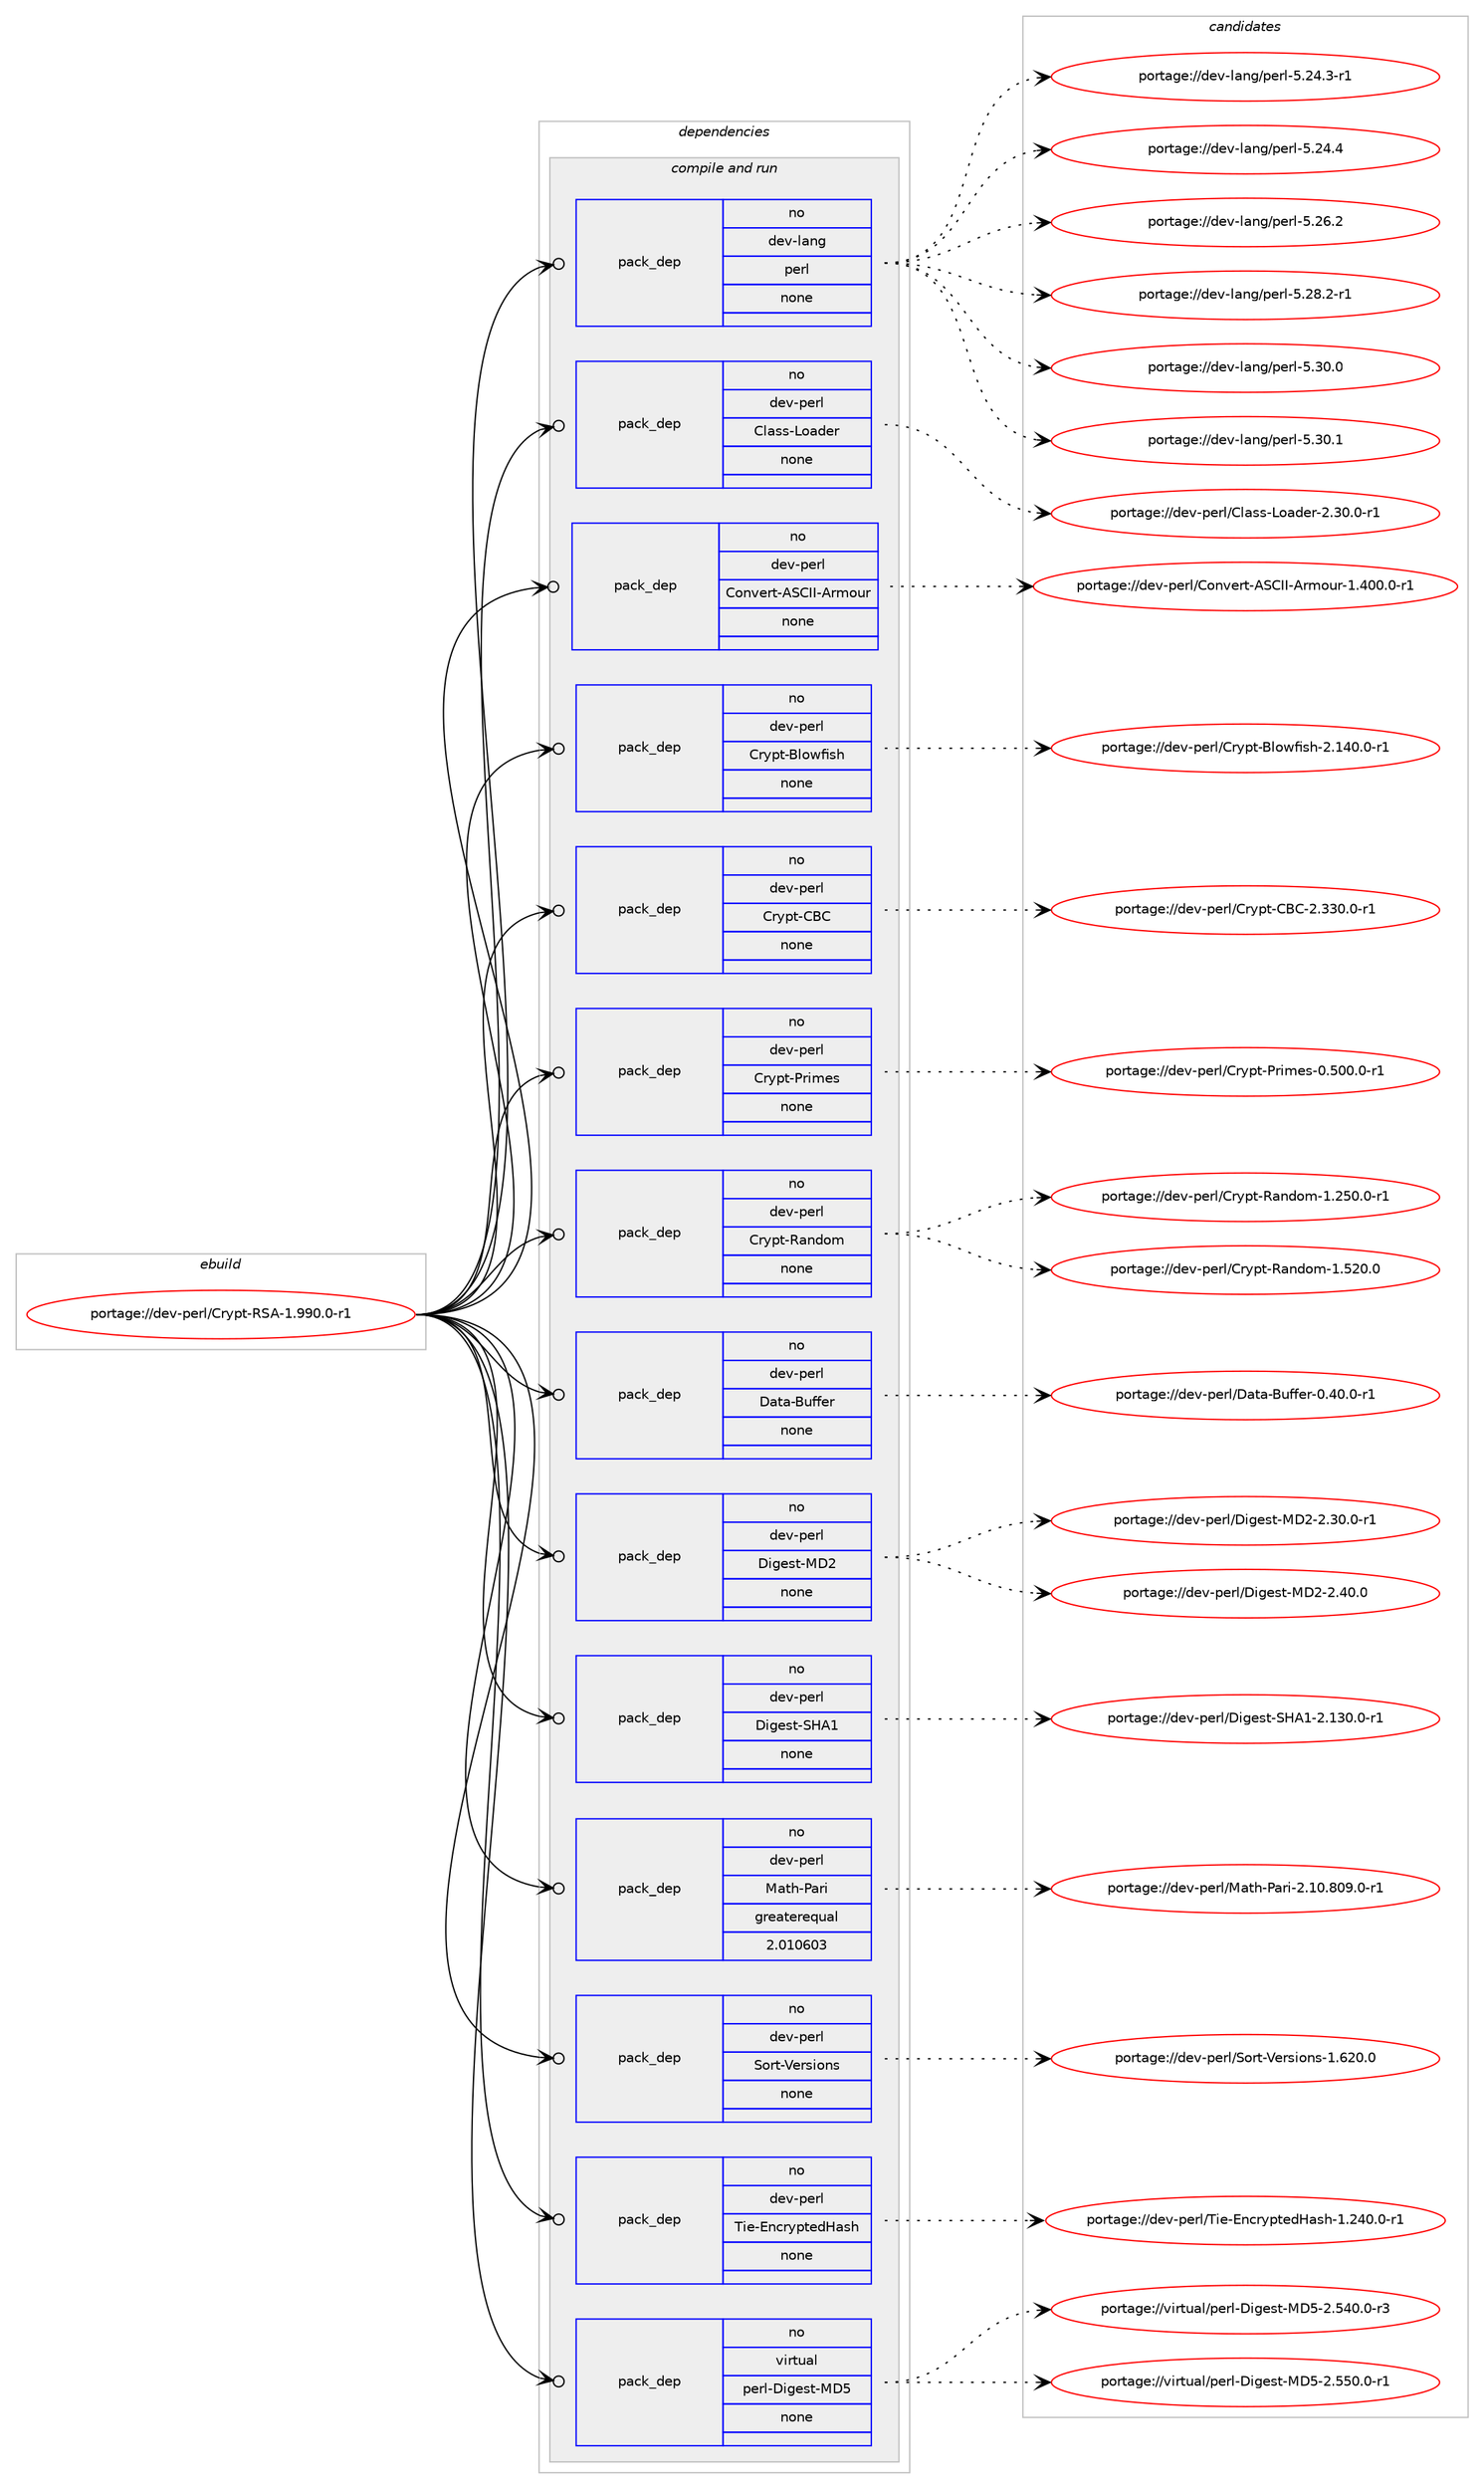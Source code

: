 digraph prolog {

# *************
# Graph options
# *************

newrank=true;
concentrate=true;
compound=true;
graph [rankdir=LR,fontname=Helvetica,fontsize=10,ranksep=1.5];#, ranksep=2.5, nodesep=0.2];
edge  [arrowhead=vee];
node  [fontname=Helvetica,fontsize=10];

# **********
# The ebuild
# **********

subgraph cluster_leftcol {
color=gray;
rank=same;
label=<<i>ebuild</i>>;
id [label="portage://dev-perl/Crypt-RSA-1.990.0-r1", color=red, width=4, href="../dev-perl/Crypt-RSA-1.990.0-r1.svg"];
}

# ****************
# The dependencies
# ****************

subgraph cluster_midcol {
color=gray;
label=<<i>dependencies</i>>;
subgraph cluster_compile {
fillcolor="#eeeeee";
style=filled;
label=<<i>compile</i>>;
}
subgraph cluster_compileandrun {
fillcolor="#eeeeee";
style=filled;
label=<<i>compile and run</i>>;
subgraph pack84410 {
dependency110295 [label=<<TABLE BORDER="0" CELLBORDER="1" CELLSPACING="0" CELLPADDING="4" WIDTH="220"><TR><TD ROWSPAN="6" CELLPADDING="30">pack_dep</TD></TR><TR><TD WIDTH="110">no</TD></TR><TR><TD>dev-lang</TD></TR><TR><TD>perl</TD></TR><TR><TD>none</TD></TR><TR><TD></TD></TR></TABLE>>, shape=none, color=blue];
}
id:e -> dependency110295:w [weight=20,style="solid",arrowhead="odotvee"];
subgraph pack84411 {
dependency110296 [label=<<TABLE BORDER="0" CELLBORDER="1" CELLSPACING="0" CELLPADDING="4" WIDTH="220"><TR><TD ROWSPAN="6" CELLPADDING="30">pack_dep</TD></TR><TR><TD WIDTH="110">no</TD></TR><TR><TD>dev-perl</TD></TR><TR><TD>Class-Loader</TD></TR><TR><TD>none</TD></TR><TR><TD></TD></TR></TABLE>>, shape=none, color=blue];
}
id:e -> dependency110296:w [weight=20,style="solid",arrowhead="odotvee"];
subgraph pack84412 {
dependency110297 [label=<<TABLE BORDER="0" CELLBORDER="1" CELLSPACING="0" CELLPADDING="4" WIDTH="220"><TR><TD ROWSPAN="6" CELLPADDING="30">pack_dep</TD></TR><TR><TD WIDTH="110">no</TD></TR><TR><TD>dev-perl</TD></TR><TR><TD>Convert-ASCII-Armour</TD></TR><TR><TD>none</TD></TR><TR><TD></TD></TR></TABLE>>, shape=none, color=blue];
}
id:e -> dependency110297:w [weight=20,style="solid",arrowhead="odotvee"];
subgraph pack84413 {
dependency110298 [label=<<TABLE BORDER="0" CELLBORDER="1" CELLSPACING="0" CELLPADDING="4" WIDTH="220"><TR><TD ROWSPAN="6" CELLPADDING="30">pack_dep</TD></TR><TR><TD WIDTH="110">no</TD></TR><TR><TD>dev-perl</TD></TR><TR><TD>Crypt-Blowfish</TD></TR><TR><TD>none</TD></TR><TR><TD></TD></TR></TABLE>>, shape=none, color=blue];
}
id:e -> dependency110298:w [weight=20,style="solid",arrowhead="odotvee"];
subgraph pack84414 {
dependency110299 [label=<<TABLE BORDER="0" CELLBORDER="1" CELLSPACING="0" CELLPADDING="4" WIDTH="220"><TR><TD ROWSPAN="6" CELLPADDING="30">pack_dep</TD></TR><TR><TD WIDTH="110">no</TD></TR><TR><TD>dev-perl</TD></TR><TR><TD>Crypt-CBC</TD></TR><TR><TD>none</TD></TR><TR><TD></TD></TR></TABLE>>, shape=none, color=blue];
}
id:e -> dependency110299:w [weight=20,style="solid",arrowhead="odotvee"];
subgraph pack84415 {
dependency110300 [label=<<TABLE BORDER="0" CELLBORDER="1" CELLSPACING="0" CELLPADDING="4" WIDTH="220"><TR><TD ROWSPAN="6" CELLPADDING="30">pack_dep</TD></TR><TR><TD WIDTH="110">no</TD></TR><TR><TD>dev-perl</TD></TR><TR><TD>Crypt-Primes</TD></TR><TR><TD>none</TD></TR><TR><TD></TD></TR></TABLE>>, shape=none, color=blue];
}
id:e -> dependency110300:w [weight=20,style="solid",arrowhead="odotvee"];
subgraph pack84416 {
dependency110301 [label=<<TABLE BORDER="0" CELLBORDER="1" CELLSPACING="0" CELLPADDING="4" WIDTH="220"><TR><TD ROWSPAN="6" CELLPADDING="30">pack_dep</TD></TR><TR><TD WIDTH="110">no</TD></TR><TR><TD>dev-perl</TD></TR><TR><TD>Crypt-Random</TD></TR><TR><TD>none</TD></TR><TR><TD></TD></TR></TABLE>>, shape=none, color=blue];
}
id:e -> dependency110301:w [weight=20,style="solid",arrowhead="odotvee"];
subgraph pack84417 {
dependency110302 [label=<<TABLE BORDER="0" CELLBORDER="1" CELLSPACING="0" CELLPADDING="4" WIDTH="220"><TR><TD ROWSPAN="6" CELLPADDING="30">pack_dep</TD></TR><TR><TD WIDTH="110">no</TD></TR><TR><TD>dev-perl</TD></TR><TR><TD>Data-Buffer</TD></TR><TR><TD>none</TD></TR><TR><TD></TD></TR></TABLE>>, shape=none, color=blue];
}
id:e -> dependency110302:w [weight=20,style="solid",arrowhead="odotvee"];
subgraph pack84418 {
dependency110303 [label=<<TABLE BORDER="0" CELLBORDER="1" CELLSPACING="0" CELLPADDING="4" WIDTH="220"><TR><TD ROWSPAN="6" CELLPADDING="30">pack_dep</TD></TR><TR><TD WIDTH="110">no</TD></TR><TR><TD>dev-perl</TD></TR><TR><TD>Digest-MD2</TD></TR><TR><TD>none</TD></TR><TR><TD></TD></TR></TABLE>>, shape=none, color=blue];
}
id:e -> dependency110303:w [weight=20,style="solid",arrowhead="odotvee"];
subgraph pack84419 {
dependency110304 [label=<<TABLE BORDER="0" CELLBORDER="1" CELLSPACING="0" CELLPADDING="4" WIDTH="220"><TR><TD ROWSPAN="6" CELLPADDING="30">pack_dep</TD></TR><TR><TD WIDTH="110">no</TD></TR><TR><TD>dev-perl</TD></TR><TR><TD>Digest-SHA1</TD></TR><TR><TD>none</TD></TR><TR><TD></TD></TR></TABLE>>, shape=none, color=blue];
}
id:e -> dependency110304:w [weight=20,style="solid",arrowhead="odotvee"];
subgraph pack84420 {
dependency110305 [label=<<TABLE BORDER="0" CELLBORDER="1" CELLSPACING="0" CELLPADDING="4" WIDTH="220"><TR><TD ROWSPAN="6" CELLPADDING="30">pack_dep</TD></TR><TR><TD WIDTH="110">no</TD></TR><TR><TD>dev-perl</TD></TR><TR><TD>Math-Pari</TD></TR><TR><TD>greaterequal</TD></TR><TR><TD>2.010603</TD></TR></TABLE>>, shape=none, color=blue];
}
id:e -> dependency110305:w [weight=20,style="solid",arrowhead="odotvee"];
subgraph pack84421 {
dependency110306 [label=<<TABLE BORDER="0" CELLBORDER="1" CELLSPACING="0" CELLPADDING="4" WIDTH="220"><TR><TD ROWSPAN="6" CELLPADDING="30">pack_dep</TD></TR><TR><TD WIDTH="110">no</TD></TR><TR><TD>dev-perl</TD></TR><TR><TD>Sort-Versions</TD></TR><TR><TD>none</TD></TR><TR><TD></TD></TR></TABLE>>, shape=none, color=blue];
}
id:e -> dependency110306:w [weight=20,style="solid",arrowhead="odotvee"];
subgraph pack84422 {
dependency110307 [label=<<TABLE BORDER="0" CELLBORDER="1" CELLSPACING="0" CELLPADDING="4" WIDTH="220"><TR><TD ROWSPAN="6" CELLPADDING="30">pack_dep</TD></TR><TR><TD WIDTH="110">no</TD></TR><TR><TD>dev-perl</TD></TR><TR><TD>Tie-EncryptedHash</TD></TR><TR><TD>none</TD></TR><TR><TD></TD></TR></TABLE>>, shape=none, color=blue];
}
id:e -> dependency110307:w [weight=20,style="solid",arrowhead="odotvee"];
subgraph pack84423 {
dependency110308 [label=<<TABLE BORDER="0" CELLBORDER="1" CELLSPACING="0" CELLPADDING="4" WIDTH="220"><TR><TD ROWSPAN="6" CELLPADDING="30">pack_dep</TD></TR><TR><TD WIDTH="110">no</TD></TR><TR><TD>virtual</TD></TR><TR><TD>perl-Digest-MD5</TD></TR><TR><TD>none</TD></TR><TR><TD></TD></TR></TABLE>>, shape=none, color=blue];
}
id:e -> dependency110308:w [weight=20,style="solid",arrowhead="odotvee"];
}
subgraph cluster_run {
fillcolor="#eeeeee";
style=filled;
label=<<i>run</i>>;
}
}

# **************
# The candidates
# **************

subgraph cluster_choices {
rank=same;
color=gray;
label=<<i>candidates</i>>;

subgraph choice84410 {
color=black;
nodesep=1;
choiceportage100101118451089711010347112101114108455346505246514511449 [label="portage://dev-lang/perl-5.24.3-r1", color=red, width=4,href="../dev-lang/perl-5.24.3-r1.svg"];
choiceportage10010111845108971101034711210111410845534650524652 [label="portage://dev-lang/perl-5.24.4", color=red, width=4,href="../dev-lang/perl-5.24.4.svg"];
choiceportage10010111845108971101034711210111410845534650544650 [label="portage://dev-lang/perl-5.26.2", color=red, width=4,href="../dev-lang/perl-5.26.2.svg"];
choiceportage100101118451089711010347112101114108455346505646504511449 [label="portage://dev-lang/perl-5.28.2-r1", color=red, width=4,href="../dev-lang/perl-5.28.2-r1.svg"];
choiceportage10010111845108971101034711210111410845534651484648 [label="portage://dev-lang/perl-5.30.0", color=red, width=4,href="../dev-lang/perl-5.30.0.svg"];
choiceportage10010111845108971101034711210111410845534651484649 [label="portage://dev-lang/perl-5.30.1", color=red, width=4,href="../dev-lang/perl-5.30.1.svg"];
dependency110295:e -> choiceportage100101118451089711010347112101114108455346505246514511449:w [style=dotted,weight="100"];
dependency110295:e -> choiceportage10010111845108971101034711210111410845534650524652:w [style=dotted,weight="100"];
dependency110295:e -> choiceportage10010111845108971101034711210111410845534650544650:w [style=dotted,weight="100"];
dependency110295:e -> choiceportage100101118451089711010347112101114108455346505646504511449:w [style=dotted,weight="100"];
dependency110295:e -> choiceportage10010111845108971101034711210111410845534651484648:w [style=dotted,weight="100"];
dependency110295:e -> choiceportage10010111845108971101034711210111410845534651484649:w [style=dotted,weight="100"];
}
subgraph choice84411 {
color=black;
nodesep=1;
choiceportage10010111845112101114108476710897115115457611197100101114455046514846484511449 [label="portage://dev-perl/Class-Loader-2.30.0-r1", color=red, width=4,href="../dev-perl/Class-Loader-2.30.0-r1.svg"];
dependency110296:e -> choiceportage10010111845112101114108476710897115115457611197100101114455046514846484511449:w [style=dotted,weight="100"];
}
subgraph choice84412 {
color=black;
nodesep=1;
choiceportage100101118451121011141084767111110118101114116456583677373456511410911111711445494652484846484511449 [label="portage://dev-perl/Convert-ASCII-Armour-1.400.0-r1", color=red, width=4,href="../dev-perl/Convert-ASCII-Armour-1.400.0-r1.svg"];
dependency110297:e -> choiceportage100101118451121011141084767111110118101114116456583677373456511410911111711445494652484846484511449:w [style=dotted,weight="100"];
}
subgraph choice84413 {
color=black;
nodesep=1;
choiceportage100101118451121011141084767114121112116456610811111910210511510445504649524846484511449 [label="portage://dev-perl/Crypt-Blowfish-2.140.0-r1", color=red, width=4,href="../dev-perl/Crypt-Blowfish-2.140.0-r1.svg"];
dependency110298:e -> choiceportage100101118451121011141084767114121112116456610811111910210511510445504649524846484511449:w [style=dotted,weight="100"];
}
subgraph choice84414 {
color=black;
nodesep=1;
choiceportage1001011184511210111410847671141211121164567666745504651514846484511449 [label="portage://dev-perl/Crypt-CBC-2.330.0-r1", color=red, width=4,href="../dev-perl/Crypt-CBC-2.330.0-r1.svg"];
dependency110299:e -> choiceportage1001011184511210111410847671141211121164567666745504651514846484511449:w [style=dotted,weight="100"];
}
subgraph choice84415 {
color=black;
nodesep=1;
choiceportage100101118451121011141084767114121112116458011410510910111545484653484846484511449 [label="portage://dev-perl/Crypt-Primes-0.500.0-r1", color=red, width=4,href="../dev-perl/Crypt-Primes-0.500.0-r1.svg"];
dependency110300:e -> choiceportage100101118451121011141084767114121112116458011410510910111545484653484846484511449:w [style=dotted,weight="100"];
}
subgraph choice84416 {
color=black;
nodesep=1;
choiceportage10010111845112101114108476711412111211645829711010011110945494650534846484511449 [label="portage://dev-perl/Crypt-Random-1.250.0-r1", color=red, width=4,href="../dev-perl/Crypt-Random-1.250.0-r1.svg"];
choiceportage1001011184511210111410847671141211121164582971101001111094549465350484648 [label="portage://dev-perl/Crypt-Random-1.520.0", color=red, width=4,href="../dev-perl/Crypt-Random-1.520.0.svg"];
dependency110301:e -> choiceportage10010111845112101114108476711412111211645829711010011110945494650534846484511449:w [style=dotted,weight="100"];
dependency110301:e -> choiceportage1001011184511210111410847671141211121164582971101001111094549465350484648:w [style=dotted,weight="100"];
}
subgraph choice84417 {
color=black;
nodesep=1;
choiceportage10010111845112101114108476897116974566117102102101114454846524846484511449 [label="portage://dev-perl/Data-Buffer-0.40.0-r1", color=red, width=4,href="../dev-perl/Data-Buffer-0.40.0-r1.svg"];
dependency110302:e -> choiceportage10010111845112101114108476897116974566117102102101114454846524846484511449:w [style=dotted,weight="100"];
}
subgraph choice84418 {
color=black;
nodesep=1;
choiceportage10010111845112101114108476810510310111511645776850455046514846484511449 [label="portage://dev-perl/Digest-MD2-2.30.0-r1", color=red, width=4,href="../dev-perl/Digest-MD2-2.30.0-r1.svg"];
choiceportage1001011184511210111410847681051031011151164577685045504652484648 [label="portage://dev-perl/Digest-MD2-2.40.0", color=red, width=4,href="../dev-perl/Digest-MD2-2.40.0.svg"];
dependency110303:e -> choiceportage10010111845112101114108476810510310111511645776850455046514846484511449:w [style=dotted,weight="100"];
dependency110303:e -> choiceportage1001011184511210111410847681051031011151164577685045504652484648:w [style=dotted,weight="100"];
}
subgraph choice84419 {
color=black;
nodesep=1;
choiceportage100101118451121011141084768105103101115116458372654945504649514846484511449 [label="portage://dev-perl/Digest-SHA1-2.130.0-r1", color=red, width=4,href="../dev-perl/Digest-SHA1-2.130.0-r1.svg"];
dependency110304:e -> choiceportage100101118451121011141084768105103101115116458372654945504649514846484511449:w [style=dotted,weight="100"];
}
subgraph choice84420 {
color=black;
nodesep=1;
choiceportage1001011184511210111410847779711610445809711410545504649484656485746484511449 [label="portage://dev-perl/Math-Pari-2.10.809.0-r1", color=red, width=4,href="../dev-perl/Math-Pari-2.10.809.0-r1.svg"];
dependency110305:e -> choiceportage1001011184511210111410847779711610445809711410545504649484656485746484511449:w [style=dotted,weight="100"];
}
subgraph choice84421 {
color=black;
nodesep=1;
choiceportage10010111845112101114108478311111411645861011141151051111101154549465450484648 [label="portage://dev-perl/Sort-Versions-1.620.0", color=red, width=4,href="../dev-perl/Sort-Versions-1.620.0.svg"];
dependency110306:e -> choiceportage10010111845112101114108478311111411645861011141151051111101154549465450484648:w [style=dotted,weight="100"];
}
subgraph choice84422 {
color=black;
nodesep=1;
choiceportage100101118451121011141084784105101456911099114121112116101100729711510445494650524846484511449 [label="portage://dev-perl/Tie-EncryptedHash-1.240.0-r1", color=red, width=4,href="../dev-perl/Tie-EncryptedHash-1.240.0-r1.svg"];
dependency110307:e -> choiceportage100101118451121011141084784105101456911099114121112116101100729711510445494650524846484511449:w [style=dotted,weight="100"];
}
subgraph choice84423 {
color=black;
nodesep=1;
choiceportage118105114116117971084711210111410845681051031011151164577685345504653524846484511451 [label="portage://virtual/perl-Digest-MD5-2.540.0-r3", color=red, width=4,href="../virtual/perl-Digest-MD5-2.540.0-r3.svg"];
choiceportage118105114116117971084711210111410845681051031011151164577685345504653534846484511449 [label="portage://virtual/perl-Digest-MD5-2.550.0-r1", color=red, width=4,href="../virtual/perl-Digest-MD5-2.550.0-r1.svg"];
dependency110308:e -> choiceportage118105114116117971084711210111410845681051031011151164577685345504653524846484511451:w [style=dotted,weight="100"];
dependency110308:e -> choiceportage118105114116117971084711210111410845681051031011151164577685345504653534846484511449:w [style=dotted,weight="100"];
}
}

}
